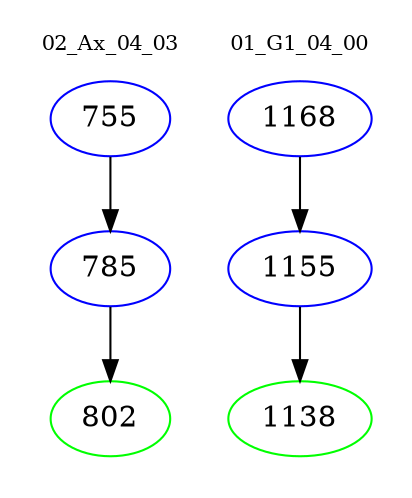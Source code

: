 digraph{
subgraph cluster_0 {
color = white
label = "02_Ax_04_03";
fontsize=10;
T0_755 [label="755", color="blue"]
T0_755 -> T0_785 [color="black"]
T0_785 [label="785", color="blue"]
T0_785 -> T0_802 [color="black"]
T0_802 [label="802", color="green"]
}
subgraph cluster_1 {
color = white
label = "01_G1_04_00";
fontsize=10;
T1_1168 [label="1168", color="blue"]
T1_1168 -> T1_1155 [color="black"]
T1_1155 [label="1155", color="blue"]
T1_1155 -> T1_1138 [color="black"]
T1_1138 [label="1138", color="green"]
}
}
